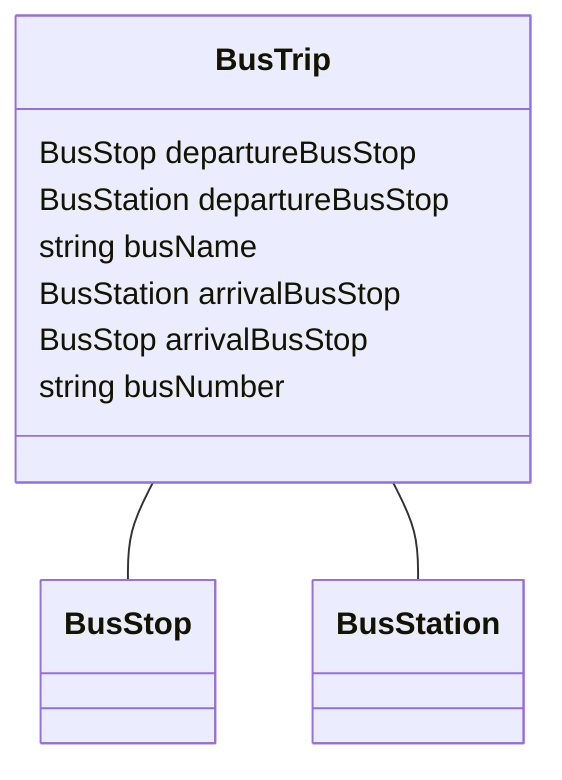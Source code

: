 classDiagram
  BusTrip -- BusStop
  BusTrip -- BusStation


class BusTrip {

  BusStop departureBusStop
  BusStation departureBusStop
  string busName
  BusStation arrivalBusStop
  BusStop arrivalBusStop
  string busNumber

 }